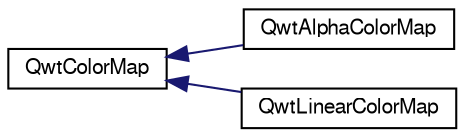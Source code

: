 digraph G
{
  edge [fontname="FreeSans",fontsize="10",labelfontname="FreeSans",labelfontsize="10"];
  node [fontname="FreeSans",fontsize="10",shape=record];
  rankdir="LR";
  Node1 [label="QwtColorMap",height=0.2,width=0.4,color="black", fillcolor="white", style="filled",URL="$class_qwt_color_map.html",tooltip="QwtColorMap is used to map values into colors."];
  Node1 -> Node2 [dir="back",color="midnightblue",fontsize="10",style="solid",fontname="FreeSans"];
  Node2 [label="QwtAlphaColorMap",height=0.2,width=0.4,color="black", fillcolor="white", style="filled",URL="$class_qwt_alpha_color_map.html",tooltip="QwtAlphaColorMap variies the alpha value of a color."];
  Node1 -> Node3 [dir="back",color="midnightblue",fontsize="10",style="solid",fontname="FreeSans"];
  Node3 [label="QwtLinearColorMap",height=0.2,width=0.4,color="black", fillcolor="white", style="filled",URL="$class_qwt_linear_color_map.html",tooltip="QwtLinearColorMap builds a color map from color stops."];
}
